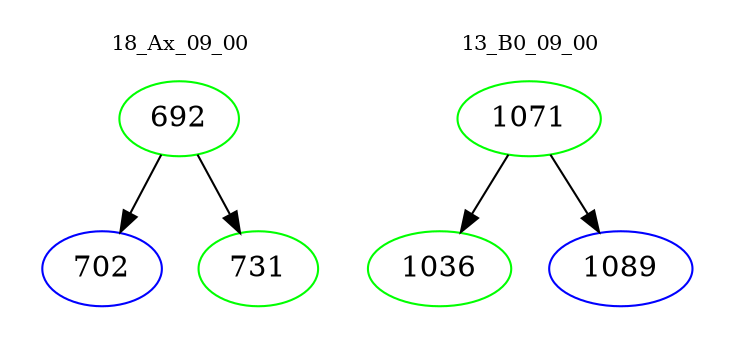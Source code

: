 digraph{
subgraph cluster_0 {
color = white
label = "18_Ax_09_00";
fontsize=10;
T0_692 [label="692", color="green"]
T0_692 -> T0_702 [color="black"]
T0_702 [label="702", color="blue"]
T0_692 -> T0_731 [color="black"]
T0_731 [label="731", color="green"]
}
subgraph cluster_1 {
color = white
label = "13_B0_09_00";
fontsize=10;
T1_1071 [label="1071", color="green"]
T1_1071 -> T1_1036 [color="black"]
T1_1036 [label="1036", color="green"]
T1_1071 -> T1_1089 [color="black"]
T1_1089 [label="1089", color="blue"]
}
}
